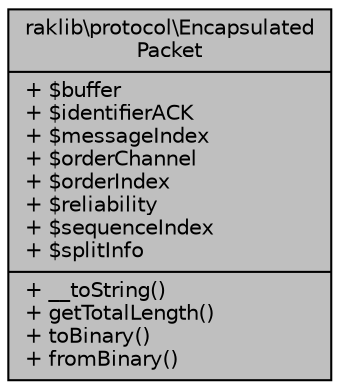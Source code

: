 digraph "raklib\protocol\EncapsulatedPacket"
{
 // INTERACTIVE_SVG=YES
 // LATEX_PDF_SIZE
  edge [fontname="Helvetica",fontsize="10",labelfontname="Helvetica",labelfontsize="10"];
  node [fontname="Helvetica",fontsize="10",shape=record];
  Node1 [label="{raklib\\protocol\\Encapsulated\lPacket\n|+ $buffer\l+ $identifierACK\l+ $messageIndex\l+ $orderChannel\l+ $orderIndex\l+ $reliability\l+ $sequenceIndex\l+ $splitInfo\l|+ __toString()\l+ getTotalLength()\l+ toBinary()\l+ fromBinary()\l}",height=0.2,width=0.4,color="black", fillcolor="grey75", style="filled", fontcolor="black",tooltip=" "];
}
